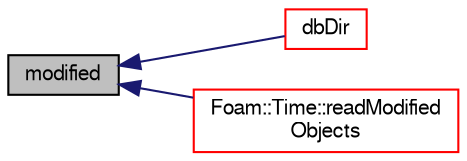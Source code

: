 digraph "modified"
{
  bgcolor="transparent";
  edge [fontname="FreeSans",fontsize="10",labelfontname="FreeSans",labelfontsize="10"];
  node [fontname="FreeSans",fontsize="10",shape=record];
  rankdir="LR";
  Node4468 [label="modified",height=0.2,width=0.4,color="black", fillcolor="grey75", style="filled", fontcolor="black"];
  Node4468 -> Node4469 [dir="back",color="midnightblue",fontsize="10",style="solid",fontname="FreeSans"];
  Node4469 [label="dbDir",height=0.2,width=0.4,color="red",URL="$a26326.html#a9ecd132f79c64a2676e2ec906c864653",tooltip="Local directory path of this objectRegistry relative to the time. "];
  Node4468 -> Node4492 [dir="back",color="midnightblue",fontsize="10",style="solid",fontname="FreeSans"];
  Node4492 [label="Foam::Time::readModified\lObjects",height=0.2,width=0.4,color="red",URL="$a26350.html#ad42b9316f3704237d26cd99245d49d61",tooltip="Read the objects that have been modified. "];
}
